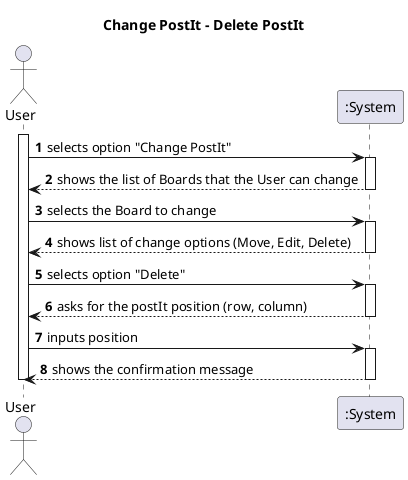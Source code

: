 @startuml
autonumber
actor "User" as US
Title : Change PostIt - Delete PostIt

activate US
US -> ":System" : selects option "Change PostIt"
activate ":System"
":System" --> US : shows the list of Boards that the User can change
deactivate ":System"
US -> ":System" : selects the Board to change
activate ":System"
":System" --> US : shows list of change options (Move, Edit, Delete)
deactivate ":System"
US -> ":System" : selects option "Delete"
activate ":System"
":System" --> US : asks for the postIt position (row, column)
deactivate ":System"
US -> ":System" : inputs position
activate ":System"
":System" --> US : shows the confirmation message
deactivate ":System"
deactivate US

@enduml